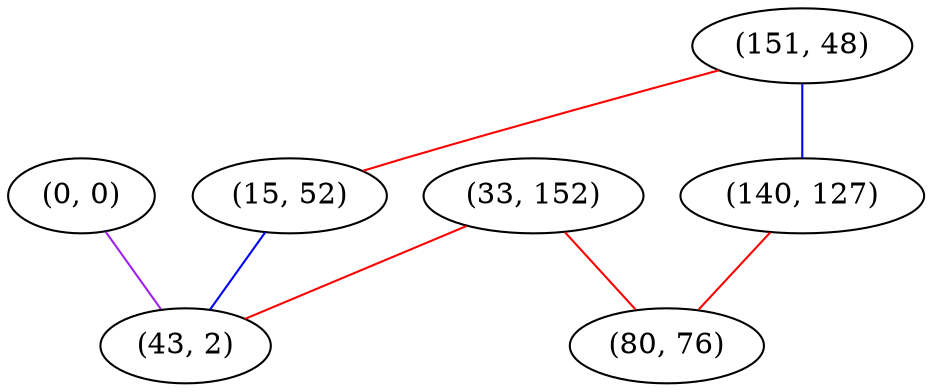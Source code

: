 graph "" {
"(33, 152)";
"(0, 0)";
"(151, 48)";
"(15, 52)";
"(43, 2)";
"(140, 127)";
"(80, 76)";
"(33, 152)" -- "(43, 2)"  [color=red, key=0, weight=1];
"(33, 152)" -- "(80, 76)"  [color=red, key=0, weight=1];
"(0, 0)" -- "(43, 2)"  [color=purple, key=0, weight=4];
"(151, 48)" -- "(15, 52)"  [color=red, key=0, weight=1];
"(151, 48)" -- "(140, 127)"  [color=blue, key=0, weight=3];
"(15, 52)" -- "(43, 2)"  [color=blue, key=0, weight=3];
"(140, 127)" -- "(80, 76)"  [color=red, key=0, weight=1];
}

